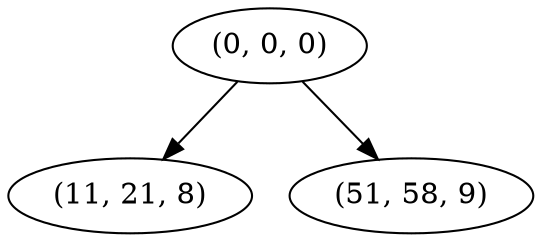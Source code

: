 digraph tree {
    "(0, 0, 0)";
    "(11, 21, 8)";
    "(51, 58, 9)";
    "(0, 0, 0)" -> "(11, 21, 8)";
    "(0, 0, 0)" -> "(51, 58, 9)";
}
